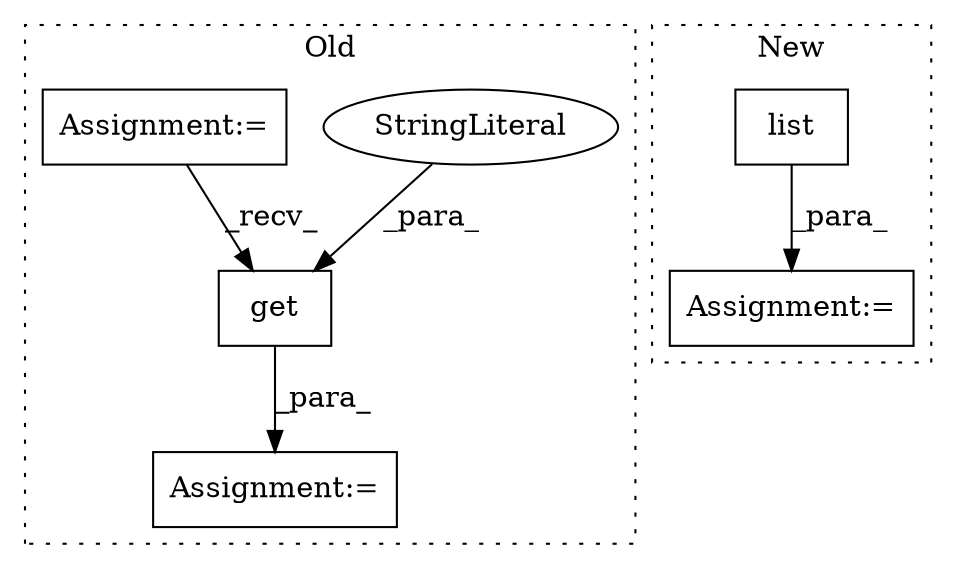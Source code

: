 digraph G {
subgraph cluster0 {
1 [label="get" a="32" s="1853,1869" l="4,1" shape="box"];
3 [label="Assignment:=" a="7" s="1797" l="1" shape="box"];
4 [label="StringLiteral" a="45" s="1857" l="9" shape="ellipse"];
6 [label="Assignment:=" a="7" s="1603" l="1" shape="box"];
label = "Old";
style="dotted";
}
subgraph cluster1 {
2 [label="list" a="32" s="1705,1745" l="5,1" shape="box"];
5 [label="Assignment:=" a="7" s="1703" l="2" shape="box"];
label = "New";
style="dotted";
}
1 -> 3 [label="_para_"];
2 -> 5 [label="_para_"];
4 -> 1 [label="_para_"];
6 -> 1 [label="_recv_"];
}
